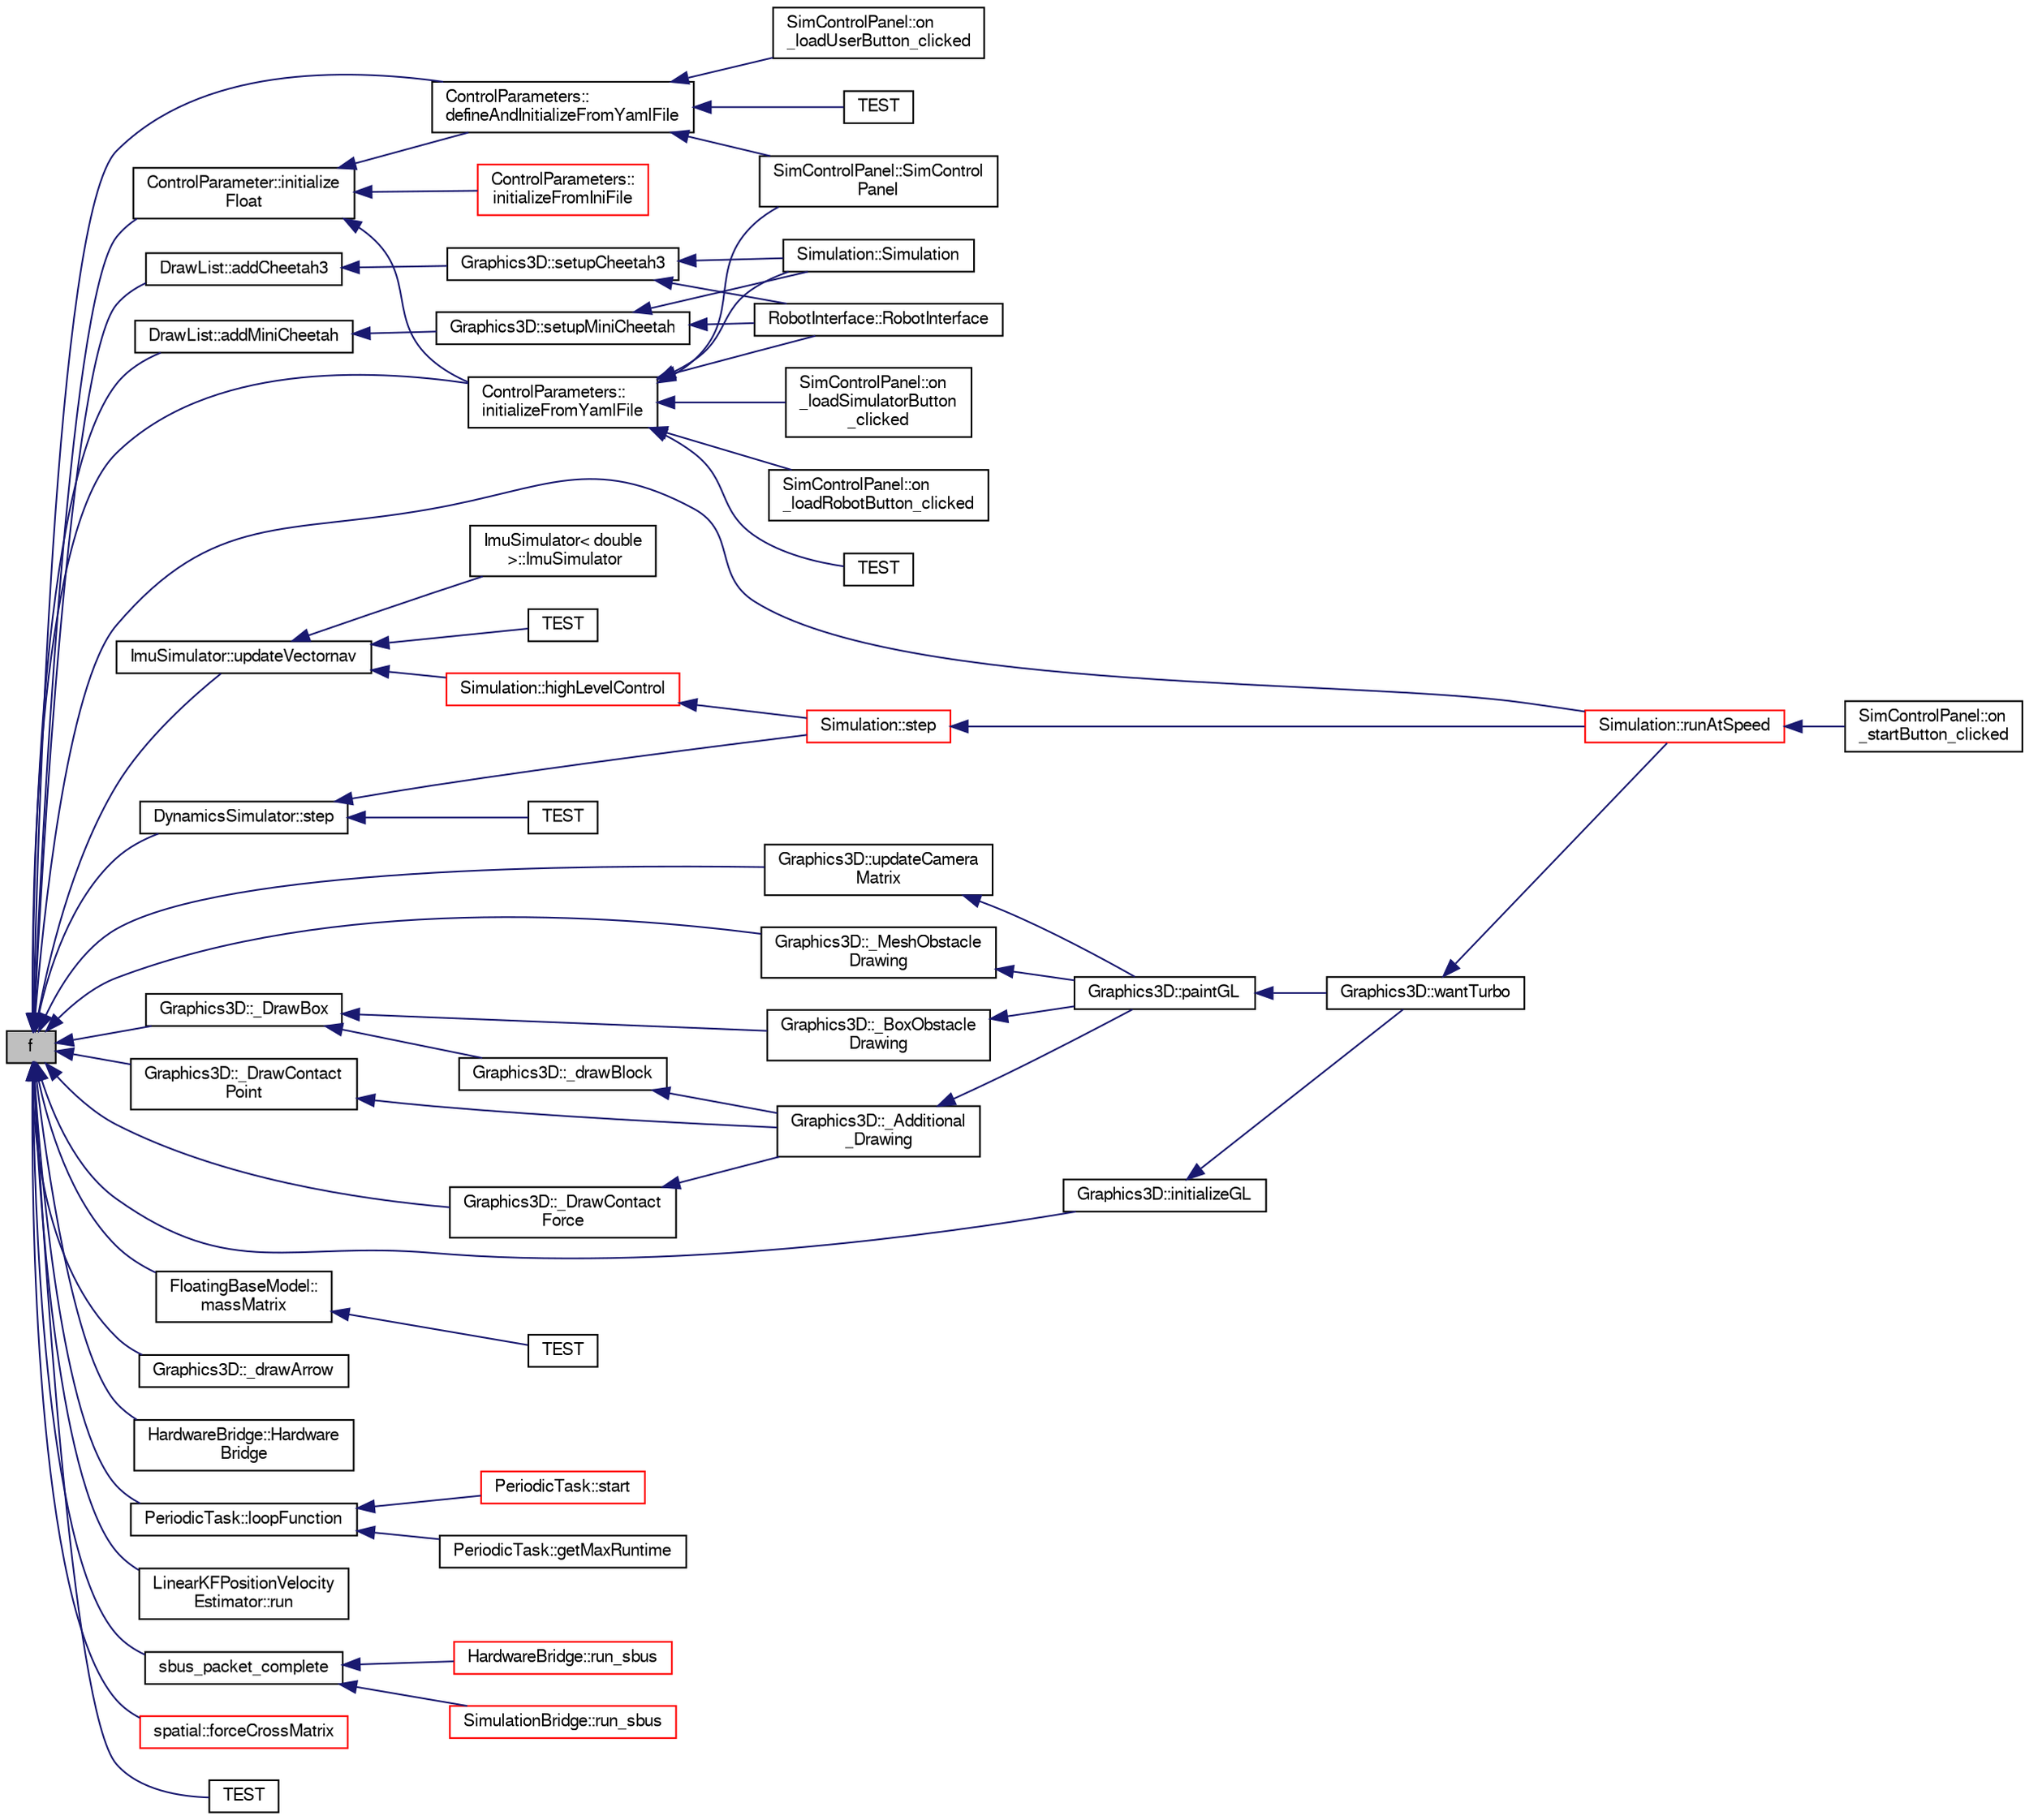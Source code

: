 digraph "f"
{
  edge [fontname="FreeSans",fontsize="10",labelfontname="FreeSans",labelfontsize="10"];
  node [fontname="FreeSans",fontsize="10",shape=record];
  rankdir="LR";
  Node1 [label="f",height=0.2,width=0.4,color="black", fillcolor="grey75", style="filled", fontcolor="black"];
  Node1 -> Node2 [dir="back",color="midnightblue",fontsize="10",style="solid",fontname="FreeSans"];
  Node2 [label="ControlParameters::\ldefineAndInitializeFromYamlFile",height=0.2,width=0.4,color="black", fillcolor="white", style="filled",URL="$d8/d86/class_control_parameters.html#ab20496fc55207ace7e7589fd652edcf4"];
  Node2 -> Node3 [dir="back",color="midnightblue",fontsize="10",style="solid",fontname="FreeSans"];
  Node3 [label="SimControlPanel::SimControl\lPanel",height=0.2,width=0.4,color="black", fillcolor="white", style="filled",URL="$d1/d22/class_sim_control_panel.html#a728b28e7a0ccf97ce92ba1ebcc8d675a"];
  Node2 -> Node4 [dir="back",color="midnightblue",fontsize="10",style="solid",fontname="FreeSans"];
  Node4 [label="SimControlPanel::on\l_loadUserButton_clicked",height=0.2,width=0.4,color="black", fillcolor="white", style="filled",URL="$d1/d22/class_sim_control_panel.html#a9a891de8902696e8c1775978d517ed58"];
  Node2 -> Node5 [dir="back",color="midnightblue",fontsize="10",style="solid",fontname="FreeSans"];
  Node5 [label="TEST",height=0.2,width=0.4,color="black", fillcolor="white", style="filled",URL="$db/d74/test___control_parameters_8cpp.html#a691b752b53b7c9b93d7bf9241292c8bc"];
  Node1 -> Node6 [dir="back",color="midnightblue",fontsize="10",style="solid",fontname="FreeSans"];
  Node6 [label="ControlParameters::\linitializeFromYamlFile",height=0.2,width=0.4,color="black", fillcolor="white", style="filled",URL="$d8/d86/class_control_parameters.html#a18eb23794d712e6c56120e644883e4e0"];
  Node6 -> Node7 [dir="back",color="midnightblue",fontsize="10",style="solid",fontname="FreeSans"];
  Node7 [label="RobotInterface::RobotInterface",height=0.2,width=0.4,color="black", fillcolor="white", style="filled",URL="$d6/d05/class_robot_interface.html#af09b1f8b1e20aa72ee5e02cad4ca43c9"];
  Node6 -> Node3 [dir="back",color="midnightblue",fontsize="10",style="solid",fontname="FreeSans"];
  Node6 -> Node8 [dir="back",color="midnightblue",fontsize="10",style="solid",fontname="FreeSans"];
  Node8 [label="SimControlPanel::on\l_loadSimulatorButton\l_clicked",height=0.2,width=0.4,color="black", fillcolor="white", style="filled",URL="$d1/d22/class_sim_control_panel.html#a24375331e70d23b8e5f39703c009edb8"];
  Node6 -> Node9 [dir="back",color="midnightblue",fontsize="10",style="solid",fontname="FreeSans"];
  Node9 [label="SimControlPanel::on\l_loadRobotButton_clicked",height=0.2,width=0.4,color="black", fillcolor="white", style="filled",URL="$d1/d22/class_sim_control_panel.html#a932918fe9325002dec7f5585c4bfc4f3"];
  Node6 -> Node10 [dir="back",color="midnightblue",fontsize="10",style="solid",fontname="FreeSans"];
  Node10 [label="Simulation::Simulation",height=0.2,width=0.4,color="black", fillcolor="white", style="filled",URL="$dd/d14/class_simulation.html#a6bf59d648bef2114a09ea3d81998ee3e"];
  Node6 -> Node11 [dir="back",color="midnightblue",fontsize="10",style="solid",fontname="FreeSans"];
  Node11 [label="TEST",height=0.2,width=0.4,color="black", fillcolor="white", style="filled",URL="$db/d74/test___control_parameters_8cpp.html#aa02b4ec347a36f8c0a1eecafe9c805ed"];
  Node1 -> Node12 [dir="back",color="midnightblue",fontsize="10",style="solid",fontname="FreeSans"];
  Node12 [label="ControlParameter::initialize\lFloat",height=0.2,width=0.4,color="black", fillcolor="white", style="filled",URL="$da/d98/class_control_parameter.html#a758ba2c0d184af0c0a19caee656b2af3"];
  Node12 -> Node13 [dir="back",color="midnightblue",fontsize="10",style="solid",fontname="FreeSans"];
  Node13 [label="ControlParameters::\linitializeFromIniFile",height=0.2,width=0.4,color="red", fillcolor="white", style="filled",URL="$d8/d86/class_control_parameters.html#a2b6c5ee9b0578bae6c795d7b93d1d295"];
  Node12 -> Node2 [dir="back",color="midnightblue",fontsize="10",style="solid",fontname="FreeSans"];
  Node12 -> Node6 [dir="back",color="midnightblue",fontsize="10",style="solid",fontname="FreeSans"];
  Node1 -> Node14 [dir="back",color="midnightblue",fontsize="10",style="solid",fontname="FreeSans"];
  Node14 [label="DrawList::addCheetah3",height=0.2,width=0.4,color="black", fillcolor="white", style="filled",URL="$d1/d03/class_draw_list.html#a1b2d94c539ac6c6e1f4ec3fb859888c9"];
  Node14 -> Node15 [dir="back",color="midnightblue",fontsize="10",style="solid",fontname="FreeSans"];
  Node15 [label="Graphics3D::setupCheetah3",height=0.2,width=0.4,color="black", fillcolor="white", style="filled",URL="$de/d6f/class_graphics3_d.html#a2ded7e2e203f7d660f4120e0b9e3ed61"];
  Node15 -> Node7 [dir="back",color="midnightblue",fontsize="10",style="solid",fontname="FreeSans"];
  Node15 -> Node10 [dir="back",color="midnightblue",fontsize="10",style="solid",fontname="FreeSans"];
  Node1 -> Node16 [dir="back",color="midnightblue",fontsize="10",style="solid",fontname="FreeSans"];
  Node16 [label="DrawList::addMiniCheetah",height=0.2,width=0.4,color="black", fillcolor="white", style="filled",URL="$d1/d03/class_draw_list.html#a89c4a0327553343171fe6d948679f78c"];
  Node16 -> Node17 [dir="back",color="midnightblue",fontsize="10",style="solid",fontname="FreeSans"];
  Node17 [label="Graphics3D::setupMiniCheetah",height=0.2,width=0.4,color="black", fillcolor="white", style="filled",URL="$de/d6f/class_graphics3_d.html#a49c53912e2868ee7d93cb0a3ed6d0f4b"];
  Node17 -> Node7 [dir="back",color="midnightblue",fontsize="10",style="solid",fontname="FreeSans"];
  Node17 -> Node10 [dir="back",color="midnightblue",fontsize="10",style="solid",fontname="FreeSans"];
  Node1 -> Node18 [dir="back",color="midnightblue",fontsize="10",style="solid",fontname="FreeSans"];
  Node18 [label="DynamicsSimulator::step",height=0.2,width=0.4,color="black", fillcolor="white", style="filled",URL="$d7/d9c/class_dynamics_simulator.html#a84b25acaf7edf23f4f437a96a0d8ba05",tooltip="Initialize simulator with given model. "];
  Node18 -> Node19 [dir="back",color="midnightblue",fontsize="10",style="solid",fontname="FreeSans"];
  Node19 [label="Simulation::step",height=0.2,width=0.4,color="red", fillcolor="white", style="filled",URL="$dd/d14/class_simulation.html#a5474b99a1471e382b2e6a87adff814dc"];
  Node19 -> Node20 [dir="back",color="midnightblue",fontsize="10",style="solid",fontname="FreeSans"];
  Node20 [label="Simulation::runAtSpeed",height=0.2,width=0.4,color="red", fillcolor="white", style="filled",URL="$dd/d14/class_simulation.html#a34b590ee1fed73b2b6aaf3d2bcf3da0c"];
  Node20 -> Node21 [dir="back",color="midnightblue",fontsize="10",style="solid",fontname="FreeSans"];
  Node21 [label="SimControlPanel::on\l_startButton_clicked",height=0.2,width=0.4,color="black", fillcolor="white", style="filled",URL="$d1/d22/class_sim_control_panel.html#afdfa6b365805d23d5438862de97856ae"];
  Node18 -> Node22 [dir="back",color="midnightblue",fontsize="10",style="solid",fontname="FreeSans"];
  Node22 [label="TEST",height=0.2,width=0.4,color="black", fillcolor="white", style="filled",URL="$db/d42/test__dynamics_8cpp.html#a16862d36f498fdadc152242d8ad83d8e"];
  Node1 -> Node23 [dir="back",color="midnightblue",fontsize="10",style="solid",fontname="FreeSans"];
  Node23 [label="FloatingBaseModel::\lmassMatrix",height=0.2,width=0.4,color="black", fillcolor="white", style="filled",URL="$d6/db1/class_floating_base_model.html#a73d58fada538f7d74ad94c48e5024b78"];
  Node23 -> Node24 [dir="back",color="midnightblue",fontsize="10",style="solid",fontname="FreeSans"];
  Node24 [label="TEST",height=0.2,width=0.4,color="black", fillcolor="white", style="filled",URL="$d4/dc6/test__cheetah3__model_8cpp.html#a7598956e2c6b4bdb4bf66715f572984c"];
  Node1 -> Node25 [dir="back",color="midnightblue",fontsize="10",style="solid",fontname="FreeSans"];
  Node25 [label="Graphics3D::updateCamera\lMatrix",height=0.2,width=0.4,color="black", fillcolor="white", style="filled",URL="$de/d6f/class_graphics3_d.html#a5a26d600296dffb268108c84bfbb342f"];
  Node25 -> Node26 [dir="back",color="midnightblue",fontsize="10",style="solid",fontname="FreeSans"];
  Node26 [label="Graphics3D::paintGL",height=0.2,width=0.4,color="black", fillcolor="white", style="filled",URL="$de/d6f/class_graphics3_d.html#ad92efa791431ec78b240c65c30df37e5"];
  Node26 -> Node27 [dir="back",color="midnightblue",fontsize="10",style="solid",fontname="FreeSans"];
  Node27 [label="Graphics3D::wantTurbo",height=0.2,width=0.4,color="black", fillcolor="white", style="filled",URL="$de/d6f/class_graphics3_d.html#a04e989eeebcb1478ae61ba26206a8fae"];
  Node27 -> Node20 [dir="back",color="midnightblue",fontsize="10",style="solid",fontname="FreeSans"];
  Node1 -> Node28 [dir="back",color="midnightblue",fontsize="10",style="solid",fontname="FreeSans"];
  Node28 [label="Graphics3D::initializeGL",height=0.2,width=0.4,color="black", fillcolor="white", style="filled",URL="$de/d6f/class_graphics3_d.html#a63ca25b61186ff59bd624b7f1f527e3b"];
  Node28 -> Node27 [dir="back",color="midnightblue",fontsize="10",style="solid",fontname="FreeSans"];
  Node1 -> Node29 [dir="back",color="midnightblue",fontsize="10",style="solid",fontname="FreeSans"];
  Node29 [label="Graphics3D::_MeshObstacle\lDrawing",height=0.2,width=0.4,color="black", fillcolor="white", style="filled",URL="$de/d6f/class_graphics3_d.html#a61817c6a3efa40dfb0d85672f3aaebde"];
  Node29 -> Node26 [dir="back",color="midnightblue",fontsize="10",style="solid",fontname="FreeSans"];
  Node1 -> Node30 [dir="back",color="midnightblue",fontsize="10",style="solid",fontname="FreeSans"];
  Node30 [label="Graphics3D::_DrawBox",height=0.2,width=0.4,color="black", fillcolor="white", style="filled",URL="$de/d6f/class_graphics3_d.html#a950380fbd120149654025042e5f9316c"];
  Node30 -> Node31 [dir="back",color="midnightblue",fontsize="10",style="solid",fontname="FreeSans"];
  Node31 [label="Graphics3D::_BoxObstacle\lDrawing",height=0.2,width=0.4,color="black", fillcolor="white", style="filled",URL="$de/d6f/class_graphics3_d.html#a540f27ed54499fb031a045a6292a9922"];
  Node31 -> Node26 [dir="back",color="midnightblue",fontsize="10",style="solid",fontname="FreeSans"];
  Node30 -> Node32 [dir="back",color="midnightblue",fontsize="10",style="solid",fontname="FreeSans"];
  Node32 [label="Graphics3D::_drawBlock",height=0.2,width=0.4,color="black", fillcolor="white", style="filled",URL="$de/d6f/class_graphics3_d.html#accfe6975a634047d2396cfad9b17b5d2"];
  Node32 -> Node33 [dir="back",color="midnightblue",fontsize="10",style="solid",fontname="FreeSans"];
  Node33 [label="Graphics3D::_Additional\l_Drawing",height=0.2,width=0.4,color="black", fillcolor="white", style="filled",URL="$de/d6f/class_graphics3_d.html#a0b626c2d1757985f4dd53bacad38c8e2"];
  Node33 -> Node26 [dir="back",color="midnightblue",fontsize="10",style="solid",fontname="FreeSans"];
  Node1 -> Node34 [dir="back",color="midnightblue",fontsize="10",style="solid",fontname="FreeSans"];
  Node34 [label="Graphics3D::_DrawContact\lForce",height=0.2,width=0.4,color="black", fillcolor="white", style="filled",URL="$de/d6f/class_graphics3_d.html#aed2632dbf9e0c7e3d5c0336738957cd8"];
  Node34 -> Node33 [dir="back",color="midnightblue",fontsize="10",style="solid",fontname="FreeSans"];
  Node1 -> Node35 [dir="back",color="midnightblue",fontsize="10",style="solid",fontname="FreeSans"];
  Node35 [label="Graphics3D::_DrawContact\lPoint",height=0.2,width=0.4,color="black", fillcolor="white", style="filled",URL="$de/d6f/class_graphics3_d.html#ac45572ef85a87fa4cf2647e418d220d4"];
  Node35 -> Node33 [dir="back",color="midnightblue",fontsize="10",style="solid",fontname="FreeSans"];
  Node1 -> Node36 [dir="back",color="midnightblue",fontsize="10",style="solid",fontname="FreeSans"];
  Node36 [label="Graphics3D::_drawArrow",height=0.2,width=0.4,color="black", fillcolor="white", style="filled",URL="$de/d6f/class_graphics3_d.html#a7ee9862c8f631e256f5b17c1af5313d6"];
  Node1 -> Node37 [dir="back",color="midnightblue",fontsize="10",style="solid",fontname="FreeSans"];
  Node37 [label="HardwareBridge::Hardware\lBridge",height=0.2,width=0.4,color="black", fillcolor="white", style="filled",URL="$d8/dd8/class_hardware_bridge.html#a5de3c6c9f311c568c2ba4468e9b73313"];
  Node1 -> Node38 [dir="back",color="midnightblue",fontsize="10",style="solid",fontname="FreeSans"];
  Node38 [label="ImuSimulator::updateVectornav",height=0.2,width=0.4,color="black", fillcolor="white", style="filled",URL="$d8/da4/class_imu_simulator.html#a1c6eaa5dfe26a97bdfeec6b58cad0ad4"];
  Node38 -> Node39 [dir="back",color="midnightblue",fontsize="10",style="solid",fontname="FreeSans"];
  Node39 [label="ImuSimulator\< double\l \>::ImuSimulator",height=0.2,width=0.4,color="black", fillcolor="white", style="filled",URL="$d8/da4/class_imu_simulator.html#a972dc9977317fddee5c839bdf40841ba"];
  Node38 -> Node40 [dir="back",color="midnightblue",fontsize="10",style="solid",fontname="FreeSans"];
  Node40 [label="Simulation::highLevelControl",height=0.2,width=0.4,color="red", fillcolor="white", style="filled",URL="$dd/d14/class_simulation.html#a04559087d745de92a850e2c490d4981d"];
  Node40 -> Node19 [dir="back",color="midnightblue",fontsize="10",style="solid",fontname="FreeSans"];
  Node38 -> Node41 [dir="back",color="midnightblue",fontsize="10",style="solid",fontname="FreeSans"];
  Node41 [label="TEST",height=0.2,width=0.4,color="black", fillcolor="white", style="filled",URL="$d9/d1d/test___imu_simulator_8cpp.html#a5a1f41c60827f205482999bbb3f31a53"];
  Node1 -> Node42 [dir="back",color="midnightblue",fontsize="10",style="solid",fontname="FreeSans"];
  Node42 [label="PeriodicTask::loopFunction",height=0.2,width=0.4,color="black", fillcolor="white", style="filled",URL="$de/d2f/class_periodic_task.html#a749e849501c8369723c1b7822c5a2dc5"];
  Node42 -> Node43 [dir="back",color="midnightblue",fontsize="10",style="solid",fontname="FreeSans"];
  Node43 [label="PeriodicTask::start",height=0.2,width=0.4,color="red", fillcolor="white", style="filled",URL="$de/d2f/class_periodic_task.html#a23a65ac2dff9750a0f0d6416f2f32a6f"];
  Node42 -> Node44 [dir="back",color="midnightblue",fontsize="10",style="solid",fontname="FreeSans"];
  Node44 [label="PeriodicTask::getMaxRuntime",height=0.2,width=0.4,color="black", fillcolor="white", style="filled",URL="$de/d2f/class_periodic_task.html#adf7a674830010fe0dddf08683cc977dc"];
  Node1 -> Node45 [dir="back",color="midnightblue",fontsize="10",style="solid",fontname="FreeSans"];
  Node45 [label="LinearKFPositionVelocity\lEstimator::run",height=0.2,width=0.4,color="black", fillcolor="white", style="filled",URL="$d1/d83/class_linear_k_f_position_velocity_estimator.html#a5a71e5a86165a39dda4c6ad81304299a"];
  Node1 -> Node46 [dir="back",color="midnightblue",fontsize="10",style="solid",fontname="FreeSans"];
  Node46 [label="sbus_packet_complete",height=0.2,width=0.4,color="black", fillcolor="white", style="filled",URL="$dd/df1/rt__interface__lcm_8cpp.html#a3f348fdbac738fe554e4543dee262081",tooltip="Function which handles the completion of an SBUS Packet and overrides the LCM control settings as des..."];
  Node46 -> Node47 [dir="back",color="midnightblue",fontsize="10",style="solid",fontname="FreeSans"];
  Node47 [label="HardwareBridge::run_sbus",height=0.2,width=0.4,color="red", fillcolor="white", style="filled",URL="$d8/dd8/class_hardware_bridge.html#aa3e2460f9609470b32190353d9da2cd9"];
  Node46 -> Node48 [dir="back",color="midnightblue",fontsize="10",style="solid",fontname="FreeSans"];
  Node48 [label="SimulationBridge::run_sbus",height=0.2,width=0.4,color="red", fillcolor="white", style="filled",URL="$d8/d3a/class_simulation_bridge.html#aad85f4ea0a490daed77d90efff2dcc92"];
  Node1 -> Node20 [dir="back",color="midnightblue",fontsize="10",style="solid",fontname="FreeSans"];
  Node1 -> Node49 [dir="back",color="midnightblue",fontsize="10",style="solid",fontname="FreeSans"];
  Node49 [label="spatial::forceCrossMatrix",height=0.2,width=0.4,color="red", fillcolor="white", style="filled",URL="$de/d1a/namespacespatial.html#a261bcef5a53b2fb64a5c7370420a1275"];
  Node1 -> Node50 [dir="back",color="midnightblue",fontsize="10",style="solid",fontname="FreeSans"];
  Node50 [label="TEST",height=0.2,width=0.4,color="black", fillcolor="white", style="filled",URL="$dc/dd7/test__casadi_8cpp.html#ae22a77a911d57b6e51df80a32a050b94"];
}
